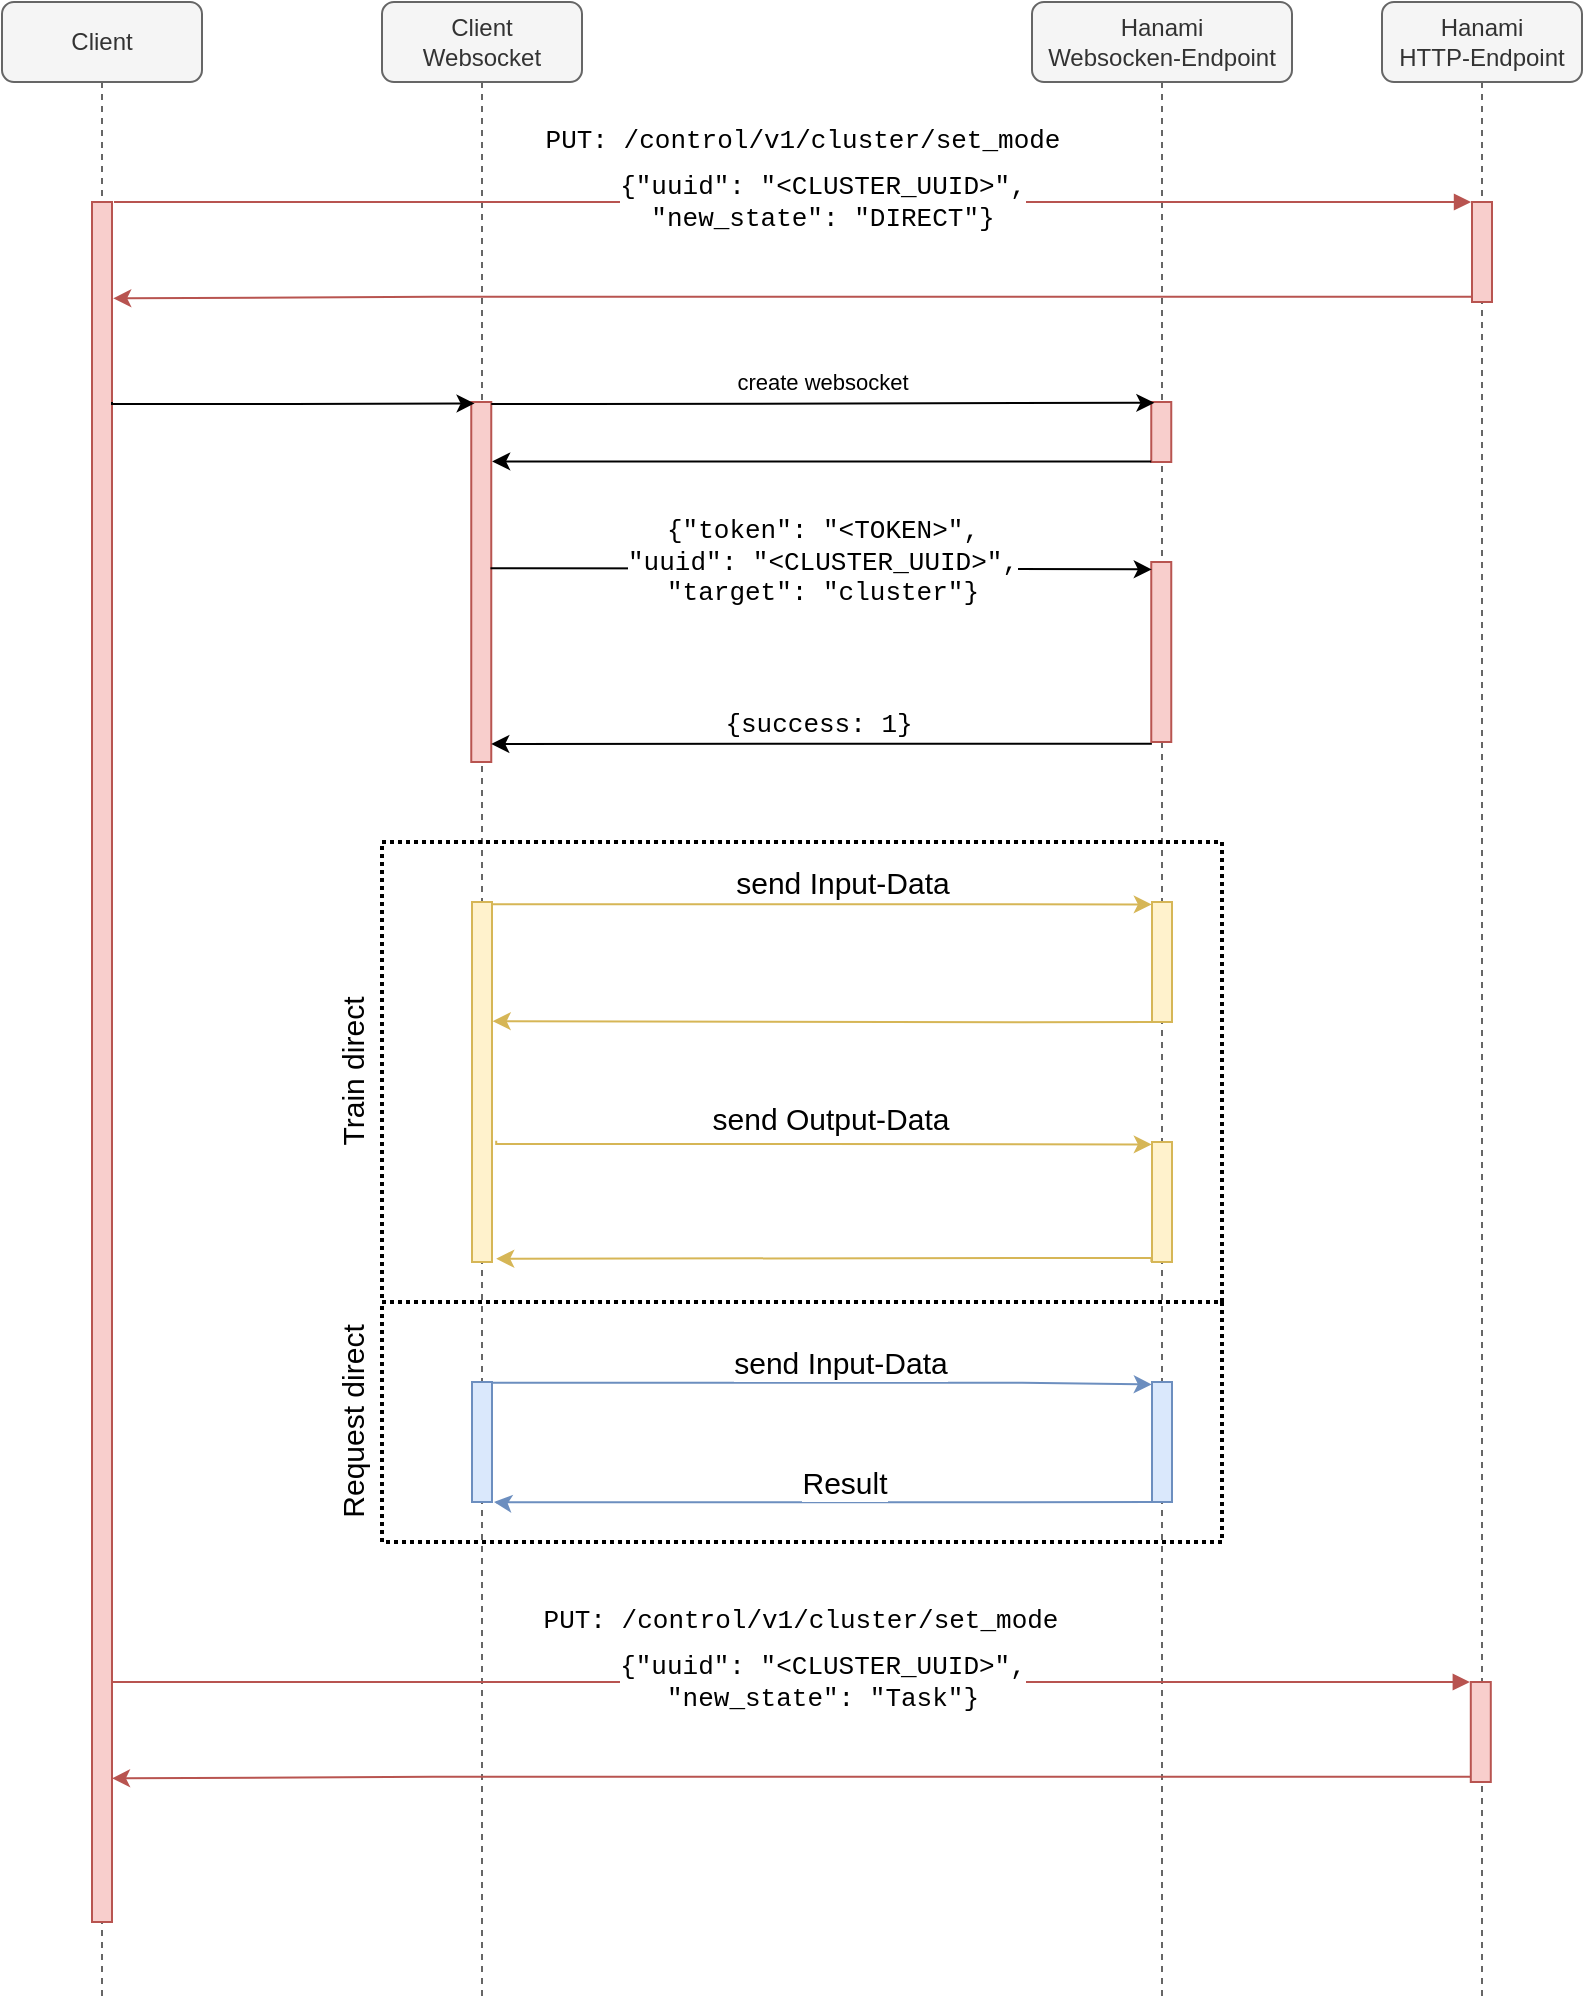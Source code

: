 <mxfile version="14.5.1" type="device"><diagram name="Page-1" id="13e1069c-82ec-6db2-03f1-153e76fe0fe0"><mxGraphModel dx="2202" dy="2627" grid="1" gridSize="10" guides="1" tooltips="1" connect="1" arrows="1" fold="1" page="1" pageScale="1" pageWidth="1100" pageHeight="850" background="#ffffff" math="0" shadow="0"><root><mxCell id="0"/><mxCell id="1" parent="0"/><mxCell id="UsiG8UcyELYUMsiS0MjM-2" value="Hanami&lt;br&gt;Websocken-Endpoint" style="shape=umlLifeline;perimeter=lifelinePerimeter;whiteSpace=wrap;html=1;container=1;collapsible=0;recursiveResize=0;outlineConnect=0;rounded=1;shadow=0;comic=0;labelBackgroundColor=none;strokeWidth=1;fontFamily=Helvetica;fontSize=12;align=center;fillColor=#f5f5f5;strokeColor=#666666;fontColor=#333333;" parent="1" vertex="1"><mxGeometry x="355" y="-1080" width="130" height="1000" as="geometry"/></mxCell><mxCell id="UsiG8UcyELYUMsiS0MjM-3" value="" style="html=1;points=[];perimeter=orthogonalPerimeter;fillColor=#f8cecc;strokeColor=#b85450;" parent="UsiG8UcyELYUMsiS0MjM-2" vertex="1"><mxGeometry x="59.63" y="200" width="10" height="30" as="geometry"/></mxCell><mxCell id="UsiG8UcyELYUMsiS0MjM-7" value="Client&lt;br&gt;Websocket" style="shape=umlLifeline;perimeter=lifelinePerimeter;whiteSpace=wrap;html=1;container=1;collapsible=0;recursiveResize=0;outlineConnect=0;rounded=1;shadow=0;comic=0;labelBackgroundColor=none;strokeWidth=1;fontFamily=Helvetica;fontSize=12;align=center;fillColor=#f5f5f5;strokeColor=#666666;fontColor=#333333;" parent="1" vertex="1"><mxGeometry x="30" y="-1080" width="100" height="1000" as="geometry"/></mxCell><mxCell id="UsiG8UcyELYUMsiS0MjM-8" value="" style="html=1;points=[];perimeter=orthogonalPerimeter;rounded=0;shadow=0;comic=0;labelBackgroundColor=none;strokeWidth=1;fontFamily=Verdana;fontSize=12;align=center;fillColor=#f8cecc;strokeColor=#b85450;" parent="UsiG8UcyELYUMsiS0MjM-7" vertex="1"><mxGeometry x="44.63" y="200" width="10" height="180" as="geometry"/></mxCell><mxCell id="UsiG8UcyELYUMsiS0MjM-10" style="edgeStyle=orthogonalEdgeStyle;rounded=0;orthogonalLoop=1;jettySize=auto;html=1;entryX=0.157;entryY=0.014;entryDx=0;entryDy=0;entryPerimeter=0;" parent="1" source="UsiG8UcyELYUMsiS0MjM-8" target="UsiG8UcyELYUMsiS0MjM-3" edge="1"><mxGeometry relative="1" as="geometry"><Array as="points"><mxPoint x="129.63" y="-879"/><mxPoint x="129.63" y="-879"/></Array></mxGeometry></mxCell><mxCell id="UsiG8UcyELYUMsiS0MjM-11" value="create websocket" style="edgeLabel;html=1;align=center;verticalAlign=middle;resizable=0;points=[];" parent="UsiG8UcyELYUMsiS0MjM-10" vertex="1" connectable="0"><mxGeometry x="0.099" y="-1" relative="1" as="geometry"><mxPoint x="-17.07" y="-11.72" as="offset"/></mxGeometry></mxCell><mxCell id="UsiG8UcyELYUMsiS0MjM-12" style="edgeStyle=orthogonalEdgeStyle;rounded=0;orthogonalLoop=1;jettySize=auto;html=1;entryX=1.044;entryY=0.165;entryDx=0;entryDy=0;entryPerimeter=0;" parent="1" source="UsiG8UcyELYUMsiS0MjM-3" target="UsiG8UcyELYUMsiS0MjM-8" edge="1"><mxGeometry relative="1" as="geometry"><Array as="points"><mxPoint x="249.63" y="-850"/></Array></mxGeometry></mxCell><mxCell id="UsiG8UcyELYUMsiS0MjM-13" style="edgeStyle=orthogonalEdgeStyle;rounded=0;orthogonalLoop=1;jettySize=auto;html=1;exitX=0.031;exitY=1.01;exitDx=0;exitDy=0;exitPerimeter=0;" parent="1" source="UsiG8UcyELYUMsiS0MjM-15" edge="1"><mxGeometry relative="1" as="geometry"><mxPoint x="84.63" y="-709" as="targetPoint"/><Array as="points"><mxPoint x="249.63" y="-709"/></Array></mxGeometry></mxCell><mxCell id="UsiG8UcyELYUMsiS0MjM-14" value="&lt;pre style=&quot;margin-top: 0px ; margin-bottom: 0px&quot;&gt;&lt;font face=&quot;Courier New&quot; style=&quot;font-size: 13px&quot;&gt;{success: 1}&lt;/font&gt;&lt;/pre&gt;" style="edgeLabel;html=1;align=center;verticalAlign=middle;resizable=0;points=[];" parent="UsiG8UcyELYUMsiS0MjM-13" vertex="1" connectable="0"><mxGeometry x="0.089" relative="1" as="geometry"><mxPoint x="12.93" y="-9.96" as="offset"/></mxGeometry></mxCell><mxCell id="UsiG8UcyELYUMsiS0MjM-15" value="" style="html=1;points=[];perimeter=orthogonalPerimeter;fillColor=#f8cecc;strokeColor=#b85450;" parent="1" vertex="1"><mxGeometry x="414.63" y="-800" width="10" height="90" as="geometry"/></mxCell><mxCell id="UsiG8UcyELYUMsiS0MjM-16" style="edgeStyle=orthogonalEdgeStyle;rounded=0;orthogonalLoop=1;jettySize=auto;html=1;entryX=0.027;entryY=0.041;entryDx=0;entryDy=0;entryPerimeter=0;exitX=0.962;exitY=0.462;exitDx=0;exitDy=0;exitPerimeter=0;" parent="1" source="UsiG8UcyELYUMsiS0MjM-8" target="UsiG8UcyELYUMsiS0MjM-15" edge="1"><mxGeometry relative="1" as="geometry"/></mxCell><mxCell id="UsiG8UcyELYUMsiS0MjM-17" value="&lt;font face=&quot;Courier New&quot;&gt;&lt;span style=&quot;font-size: 13px&quot;&gt;{&quot;token&quot;: &quot;&amp;lt;TOKEN&amp;gt;&quot;, &lt;br&gt;&quot;uuid&quot;: &quot;&amp;lt;CLUSTER_UUID&amp;gt;&quot;,&lt;/span&gt;&lt;br&gt;&lt;span style=&quot;font-size: 13px&quot;&gt;&quot;target&quot;: &quot;cluster&quot;}&lt;/span&gt;&lt;/font&gt;" style="edgeLabel;html=1;align=center;verticalAlign=middle;resizable=0;points=[];fontSize=11;" parent="UsiG8UcyELYUMsiS0MjM-16" vertex="1" connectable="0"><mxGeometry x="-0.097" y="-2" relative="1" as="geometry"><mxPoint x="16.21" y="-5.17" as="offset"/></mxGeometry></mxCell><mxCell id="UsiG8UcyELYUMsiS0MjM-18" value="Client" style="shape=umlLifeline;perimeter=lifelinePerimeter;whiteSpace=wrap;html=1;container=1;collapsible=0;recursiveResize=0;outlineConnect=0;rounded=1;shadow=0;comic=0;labelBackgroundColor=none;strokeWidth=1;fontFamily=Helvetica;fontSize=12;align=center;fillColor=#f5f5f5;strokeColor=#666666;fontColor=#333333;" parent="1" vertex="1"><mxGeometry x="-160" y="-1080" width="100" height="1000" as="geometry"/></mxCell><mxCell id="UsiG8UcyELYUMsiS0MjM-19" value="" style="html=1;points=[];perimeter=orthogonalPerimeter;rounded=0;shadow=0;comic=0;labelBackgroundColor=none;strokeWidth=1;fontFamily=Verdana;fontSize=12;align=center;fillColor=#f8cecc;strokeColor=#b85450;" parent="UsiG8UcyELYUMsiS0MjM-18" vertex="1"><mxGeometry x="45" y="100" width="10" height="860" as="geometry"/></mxCell><mxCell id="UsiG8UcyELYUMsiS0MjM-20" style="edgeStyle=orthogonalEdgeStyle;rounded=0;orthogonalLoop=1;jettySize=auto;html=1;entryX=0.167;entryY=0.004;entryDx=0;entryDy=0;entryPerimeter=0;fontSize=11;exitX=1.037;exitY=0;exitDx=0;exitDy=0;exitPerimeter=0;" parent="1" target="UsiG8UcyELYUMsiS0MjM-8" edge="1"><mxGeometry relative="1" as="geometry"><Array as="points"><mxPoint x="-105.37" y="-879"/><mxPoint x="-15.37" y="-879"/></Array><mxPoint x="-105" y="-880" as="sourcePoint"/></mxGeometry></mxCell><mxCell id="UsiG8UcyELYUMsiS0MjM-34" value="Hanami&lt;br&gt;HTTP-Endpoint" style="shape=umlLifeline;perimeter=lifelinePerimeter;whiteSpace=wrap;html=1;container=1;collapsible=0;recursiveResize=0;outlineConnect=0;rounded=1;shadow=0;comic=0;labelBackgroundColor=none;strokeWidth=1;fontFamily=Helvetica;fontSize=12;align=center;fillColor=#f5f5f5;strokeColor=#666666;fontColor=#333333;" parent="1" vertex="1"><mxGeometry x="530" y="-1080" width="100" height="1000" as="geometry"/></mxCell><mxCell id="UsiG8UcyELYUMsiS0MjM-35" value="" style="html=1;points=[];perimeter=orthogonalPerimeter;rounded=0;shadow=0;comic=0;labelBackgroundColor=none;strokeWidth=1;fontFamily=Verdana;fontSize=12;align=center;fillColor=#f8cecc;strokeColor=#b85450;" parent="UsiG8UcyELYUMsiS0MjM-34" vertex="1"><mxGeometry x="45" y="100" width="10" height="50" as="geometry"/></mxCell><mxCell id="UsiG8UcyELYUMsiS0MjM-62" value="" style="html=1;points=[];perimeter=orthogonalPerimeter;rounded=0;shadow=0;comic=0;labelBackgroundColor=none;strokeWidth=1;fontFamily=Verdana;fontSize=12;align=center;fillColor=#f8cecc;strokeColor=#b85450;" parent="UsiG8UcyELYUMsiS0MjM-34" vertex="1"><mxGeometry x="44.4" y="840" width="10" height="50" as="geometry"/></mxCell><mxCell id="UsiG8UcyELYUMsiS0MjM-63" value="&lt;pre style=&quot;margin-top: 0px ; margin-bottom: 0px&quot;&gt;&lt;pre style=&quot;margin-top: 0px ; margin-bottom: 0px&quot;&gt;&lt;font face=&quot;Courier New&quot;&gt;&lt;span style=&quot;font-size: 13px&quot;&gt;PUT: /control/v1/cluster/set_mode&lt;/span&gt;&lt;/font&gt;&lt;/pre&gt;&lt;/pre&gt;" style="html=1;verticalAlign=bottom;endArrow=block;entryX=-0.048;entryY=0.005;labelBackgroundColor=none;fontFamily=Verdana;fontSize=12;edgeStyle=elbowEdgeStyle;elbow=vertical;entryDx=0;entryDy=0;entryPerimeter=0;fillColor=#f8cecc;strokeColor=#b85450;" parent="UsiG8UcyELYUMsiS0MjM-34" target="UsiG8UcyELYUMsiS0MjM-62" edge="1"><mxGeometry x="0.013" y="20" relative="1" as="geometry"><mxPoint x="-634.6" y="840" as="sourcePoint"/><mxPoint x="42.96" y="730.26" as="targetPoint"/><Array as="points"><mxPoint x="-290.6" y="840"/><mxPoint x="-170.64" y="910"/><mxPoint x="89.36" y="680"/></Array><mxPoint as="offset"/></mxGeometry></mxCell><mxCell id="UsiG8UcyELYUMsiS0MjM-64" style="edgeStyle=orthogonalEdgeStyle;rounded=0;orthogonalLoop=1;jettySize=auto;html=1;exitX=-0.04;exitY=0.948;exitDx=0;exitDy=0;exitPerimeter=0;fillColor=#f8cecc;strokeColor=#b85450;entryX=1.06;entryY=0.056;entryDx=0;entryDy=0;entryPerimeter=0;" parent="UsiG8UcyELYUMsiS0MjM-34" source="UsiG8UcyELYUMsiS0MjM-62" edge="1"><mxGeometry relative="1" as="geometry"><mxPoint x="-635.0" y="888.16" as="targetPoint"/><Array as="points"><mxPoint x="-474.6" y="888"/></Array></mxGeometry></mxCell><mxCell id="UsiG8UcyELYUMsiS0MjM-38" value="&lt;pre style=&quot;margin-top: 0px ; margin-bottom: 0px&quot;&gt;&lt;pre style=&quot;margin-top: 0px ; margin-bottom: 0px&quot;&gt;&lt;font face=&quot;Courier New&quot;&gt;&lt;span style=&quot;font-size: 13px&quot;&gt;PUT: &lt;/span&gt;&lt;span style=&quot;font-size: 13px&quot;&gt;/control/v1/cluster/set_mode&lt;/span&gt;&lt;/font&gt;&lt;/pre&gt;&lt;/pre&gt;" style="html=1;verticalAlign=bottom;endArrow=block;entryX=-0.048;entryY=0.005;labelBackgroundColor=none;fontFamily=Verdana;fontSize=12;edgeStyle=elbowEdgeStyle;elbow=vertical;entryDx=0;entryDy=0;entryPerimeter=0;fillColor=#f8cecc;strokeColor=#b85450;" parent="1" target="UsiG8UcyELYUMsiS0MjM-35" edge="1"><mxGeometry x="0.013" y="20" relative="1" as="geometry"><mxPoint x="-104" y="-980" as="sourcePoint"/><mxPoint x="573.56" y="-1089.74" as="targetPoint"/><Array as="points"><mxPoint x="240" y="-980"/><mxPoint x="359.96" y="-910"/><mxPoint x="619.96" y="-1140"/></Array><mxPoint as="offset"/></mxGeometry></mxCell><mxCell id="UsiG8UcyELYUMsiS0MjM-39" style="edgeStyle=orthogonalEdgeStyle;rounded=0;orthogonalLoop=1;jettySize=auto;html=1;exitX=-0.04;exitY=0.948;exitDx=0;exitDy=0;exitPerimeter=0;fillColor=#f8cecc;strokeColor=#b85450;entryX=1.06;entryY=0.056;entryDx=0;entryDy=0;entryPerimeter=0;" parent="1" source="UsiG8UcyELYUMsiS0MjM-35" target="UsiG8UcyELYUMsiS0MjM-19" edge="1"><mxGeometry relative="1" as="geometry"><mxPoint x="-100" y="-932" as="targetPoint"/><Array as="points"><mxPoint x="56" y="-932"/></Array></mxGeometry></mxCell><mxCell id="UsiG8UcyELYUMsiS0MjM-40" value="&lt;font face=&quot;Courier New&quot;&gt;&lt;span style=&quot;font-size: 13px&quot;&gt;{&quot;uuid&quot;: &quot;&amp;lt;CLUSTER_UUID&amp;gt;&quot;, &lt;/span&gt;&lt;br&gt;&lt;span style=&quot;font-size: 13px&quot;&gt;&quot;new_state&quot;: &quot;DIRECT&quot;}&lt;/span&gt;&lt;/font&gt;" style="edgeLabel;html=1;align=center;verticalAlign=middle;resizable=0;points=[];fontSize=11;" parent="1" vertex="1" connectable="0"><mxGeometry x="249.997" y="-980.004" as="geometry"/></mxCell><mxCell id="UsiG8UcyELYUMsiS0MjM-43" value="" style="rounded=0;whiteSpace=wrap;html=1;fontSize=15;fillColor=none;dashed=1;dashPattern=1 1;strokeWidth=2;" parent="1" vertex="1"><mxGeometry x="30" y="-430" width="420" height="120" as="geometry"/></mxCell><mxCell id="UsiG8UcyELYUMsiS0MjM-44" value="" style="rounded=0;whiteSpace=wrap;html=1;fontSize=15;fillColor=none;dashed=1;dashPattern=1 1;strokeWidth=2;" parent="1" vertex="1"><mxGeometry x="30" y="-660" width="420" height="230" as="geometry"/></mxCell><mxCell id="UsiG8UcyELYUMsiS0MjM-45" value="" style="html=1;points=[];perimeter=orthogonalPerimeter;rounded=0;shadow=0;comic=0;labelBackgroundColor=none;strokeWidth=1;fontFamily=Verdana;fontSize=12;align=center;fillColor=#fff2cc;strokeColor=#d6b656;" parent="1" vertex="1"><mxGeometry x="415" y="-630" width="10" height="60" as="geometry"/></mxCell><mxCell id="UsiG8UcyELYUMsiS0MjM-46" value="" style="html=1;points=[];perimeter=orthogonalPerimeter;rounded=0;shadow=0;comic=0;labelBackgroundColor=none;strokeWidth=1;fontFamily=Verdana;fontSize=12;align=center;fillColor=#fff2cc;strokeColor=#d6b656;" parent="1" vertex="1"><mxGeometry x="415" y="-510" width="10" height="60" as="geometry"/></mxCell><mxCell id="UsiG8UcyELYUMsiS0MjM-47" value="" style="html=1;points=[];perimeter=orthogonalPerimeter;rounded=0;shadow=0;comic=0;labelBackgroundColor=none;strokeWidth=1;fontFamily=Verdana;fontSize=12;align=center;fillColor=#dae8fc;strokeColor=#6c8ebf;" parent="1" vertex="1"><mxGeometry x="415" y="-390" width="10" height="60" as="geometry"/></mxCell><mxCell id="UsiG8UcyELYUMsiS0MjM-48" value="" style="html=1;points=[];perimeter=orthogonalPerimeter;rounded=0;shadow=0;comic=0;labelBackgroundColor=none;strokeWidth=1;fontFamily=Verdana;fontSize=12;align=center;fillColor=#fff2cc;strokeColor=#d6b656;" parent="1" vertex="1"><mxGeometry x="75" y="-630" width="10" height="180" as="geometry"/></mxCell><mxCell id="UsiG8UcyELYUMsiS0MjM-49" value="" style="html=1;points=[];perimeter=orthogonalPerimeter;rounded=0;shadow=0;comic=0;labelBackgroundColor=none;strokeWidth=1;fontFamily=Verdana;fontSize=12;align=center;fillColor=#dae8fc;strokeColor=#6c8ebf;" parent="1" vertex="1"><mxGeometry x="75" y="-390" width="10" height="60" as="geometry"/></mxCell><mxCell id="UsiG8UcyELYUMsiS0MjM-50" style="edgeStyle=orthogonalEdgeStyle;rounded=0;orthogonalLoop=1;jettySize=auto;html=1;fontSize=11;exitX=-0.029;exitY=1.001;exitDx=0;exitDy=0;exitPerimeter=0;fillColor=#dae8fc;strokeColor=#6c8ebf;" parent="1" source="UsiG8UcyELYUMsiS0MjM-47" edge="1"><mxGeometry relative="1" as="geometry"><mxPoint x="86" y="-330" as="targetPoint"/><Array as="points"><mxPoint x="87" y="-330"/></Array></mxGeometry></mxCell><mxCell id="UsiG8UcyELYUMsiS0MjM-51" value="Result" style="edgeLabel;html=1;align=center;verticalAlign=middle;resizable=0;points=[];fontSize=15;" parent="UsiG8UcyELYUMsiS0MjM-50" vertex="1" connectable="0"><mxGeometry x="-0.095" relative="1" as="geometry"><mxPoint x="-5.54" y="-10.07" as="offset"/></mxGeometry></mxCell><mxCell id="UsiG8UcyELYUMsiS0MjM-52" style="edgeStyle=orthogonalEdgeStyle;rounded=0;orthogonalLoop=1;jettySize=auto;html=1;entryX=-0.009;entryY=0.02;entryDx=0;entryDy=0;entryPerimeter=0;fontSize=11;exitX=1.014;exitY=0.006;exitDx=0;exitDy=0;exitPerimeter=0;fillColor=#fff2cc;strokeColor=#d6b656;" parent="1" source="UsiG8UcyELYUMsiS0MjM-48" target="UsiG8UcyELYUMsiS0MjM-45" edge="1"><mxGeometry relative="1" as="geometry"><mxPoint x="90" y="-627" as="sourcePoint"/></mxGeometry></mxCell><mxCell id="UsiG8UcyELYUMsiS0MjM-53" value="send Input-Data" style="edgeLabel;html=1;align=center;verticalAlign=middle;resizable=0;points=[];fontSize=15;" parent="UsiG8UcyELYUMsiS0MjM-52" vertex="1" connectable="0"><mxGeometry x="0.097" relative="1" as="geometry"><mxPoint x="-6.06" y="-11.2" as="offset"/></mxGeometry></mxCell><mxCell id="UsiG8UcyELYUMsiS0MjM-54" style="edgeStyle=orthogonalEdgeStyle;rounded=0;orthogonalLoop=1;jettySize=auto;html=1;fontSize=11;exitX=-0.029;exitY=1.001;exitDx=0;exitDy=0;exitPerimeter=0;entryX=1.034;entryY=0.331;entryDx=0;entryDy=0;entryPerimeter=0;fillColor=#fff2cc;strokeColor=#d6b656;" parent="1" source="UsiG8UcyELYUMsiS0MjM-45" target="UsiG8UcyELYUMsiS0MjM-48" edge="1"><mxGeometry relative="1" as="geometry"><mxPoint x="90" y="-572" as="targetPoint"/><Array as="points"><mxPoint x="350" y="-570"/></Array></mxGeometry></mxCell><mxCell id="UsiG8UcyELYUMsiS0MjM-55" value="send Output-Data" style="edgeLabel;html=1;align=center;verticalAlign=middle;resizable=0;points=[];fontSize=15;" parent="1" vertex="1" connectable="0"><mxGeometry x="260.003" y="-530" as="geometry"><mxPoint x="-6" y="8" as="offset"/></mxGeometry></mxCell><mxCell id="UsiG8UcyELYUMsiS0MjM-56" value="Train direct" style="text;html=1;align=center;verticalAlign=middle;resizable=0;points=[];autosize=1;fontSize=15;rotation=-90;" parent="1" vertex="1"><mxGeometry x="-30" y="-555" width="90" height="20" as="geometry"/></mxCell><mxCell id="UsiG8UcyELYUMsiS0MjM-57" value="Request direct" style="text;html=1;align=center;verticalAlign=middle;resizable=0;points=[];autosize=1;fontSize=15;rotation=-90;" parent="1" vertex="1"><mxGeometry x="-40" y="-380" width="110" height="20" as="geometry"/></mxCell><mxCell id="UsiG8UcyELYUMsiS0MjM-58" style="edgeStyle=orthogonalEdgeStyle;rounded=0;orthogonalLoop=1;jettySize=auto;html=1;entryX=-0.009;entryY=0.02;entryDx=0;entryDy=0;entryPerimeter=0;fontSize=11;exitX=1.014;exitY=0.006;exitDx=0;exitDy=0;exitPerimeter=0;fillColor=#dae8fc;strokeColor=#6c8ebf;" parent="1" source="UsiG8UcyELYUMsiS0MjM-49" target="UsiG8UcyELYUMsiS0MjM-47" edge="1"><mxGeometry relative="1" as="geometry"><mxPoint x="90" y="-387" as="sourcePoint"/><Array as="points"><mxPoint x="350" y="-390"/></Array></mxGeometry></mxCell><mxCell id="UsiG8UcyELYUMsiS0MjM-59" value="&lt;meta charset=&quot;utf-8&quot;&gt;&lt;span style=&quot;color: rgb(0, 0, 0); font-family: helvetica; font-size: 15px; font-style: normal; font-weight: 400; letter-spacing: normal; text-align: center; text-indent: 0px; text-transform: none; word-spacing: 0px; background-color: rgb(255, 255, 255); display: inline; float: none;&quot;&gt;send Input-Data&lt;/span&gt;" style="edgeLabel;html=1;align=center;verticalAlign=middle;resizable=0;points=[];fontSize=15;" parent="UsiG8UcyELYUMsiS0MjM-58" vertex="1" connectable="0"><mxGeometry x="0.108" y="-2" relative="1" as="geometry"><mxPoint x="-8.47" y="-12.5" as="offset"/></mxGeometry></mxCell><mxCell id="UsiG8UcyELYUMsiS0MjM-60" style="edgeStyle=orthogonalEdgeStyle;rounded=0;orthogonalLoop=1;jettySize=auto;html=1;entryX=-0.009;entryY=0.02;entryDx=0;entryDy=0;entryPerimeter=0;fontSize=11;exitX=1.21;exitY=0.663;exitDx=0;exitDy=0;exitPerimeter=0;fillColor=#fff2cc;strokeColor=#d6b656;" parent="1" source="UsiG8UcyELYUMsiS0MjM-48" target="UsiG8UcyELYUMsiS0MjM-46" edge="1"><mxGeometry relative="1" as="geometry"><mxPoint x="85.14" y="-468.92" as="sourcePoint"/><Array as="points"><mxPoint x="87" y="-509"/><mxPoint x="250" y="-509"/></Array></mxGeometry></mxCell><mxCell id="UsiG8UcyELYUMsiS0MjM-61" style="edgeStyle=orthogonalEdgeStyle;rounded=0;orthogonalLoop=1;jettySize=auto;html=1;fontSize=11;exitX=-0.029;exitY=1.001;exitDx=0;exitDy=0;exitPerimeter=0;entryX=1.21;entryY=0.991;entryDx=0;entryDy=0;entryPerimeter=0;fillColor=#fff2cc;strokeColor=#d6b656;" parent="1" source="UsiG8UcyELYUMsiS0MjM-46" target="UsiG8UcyELYUMsiS0MjM-48" edge="1"><mxGeometry relative="1" as="geometry"><mxPoint x="85.34" y="-410.42" as="targetPoint"/><Array as="points"><mxPoint x="415" y="-452"/><mxPoint x="350" y="-452"/></Array></mxGeometry></mxCell><mxCell id="UsiG8UcyELYUMsiS0MjM-67" value="&lt;font face=&quot;Courier New&quot;&gt;&lt;span style=&quot;font-size: 13px&quot;&gt;{&quot;uuid&quot;: &quot;&amp;lt;CLUSTER_UUID&amp;gt;&quot;, &lt;/span&gt;&lt;br&gt;&lt;span style=&quot;font-size: 13px&quot;&gt;&quot;new_state&quot;: &quot;Task&quot;}&lt;/span&gt;&lt;/font&gt;" style="edgeLabel;html=1;align=center;verticalAlign=middle;resizable=0;points=[];fontSize=11;" parent="1" vertex="1" connectable="0"><mxGeometry x="249.997" y="-240.004" as="geometry"/></mxCell></root></mxGraphModel></diagram></mxfile>